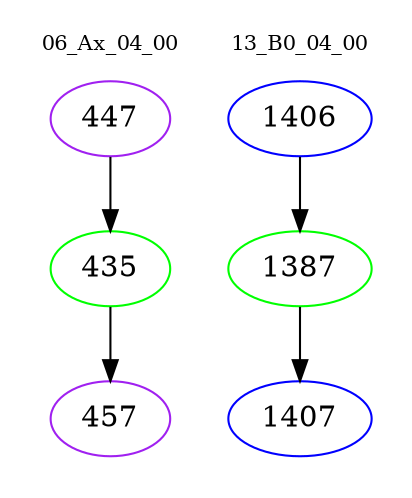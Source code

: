 digraph{
subgraph cluster_0 {
color = white
label = "06_Ax_04_00";
fontsize=10;
T0_447 [label="447", color="purple"]
T0_447 -> T0_435 [color="black"]
T0_435 [label="435", color="green"]
T0_435 -> T0_457 [color="black"]
T0_457 [label="457", color="purple"]
}
subgraph cluster_1 {
color = white
label = "13_B0_04_00";
fontsize=10;
T1_1406 [label="1406", color="blue"]
T1_1406 -> T1_1387 [color="black"]
T1_1387 [label="1387", color="green"]
T1_1387 -> T1_1407 [color="black"]
T1_1407 [label="1407", color="blue"]
}
}
